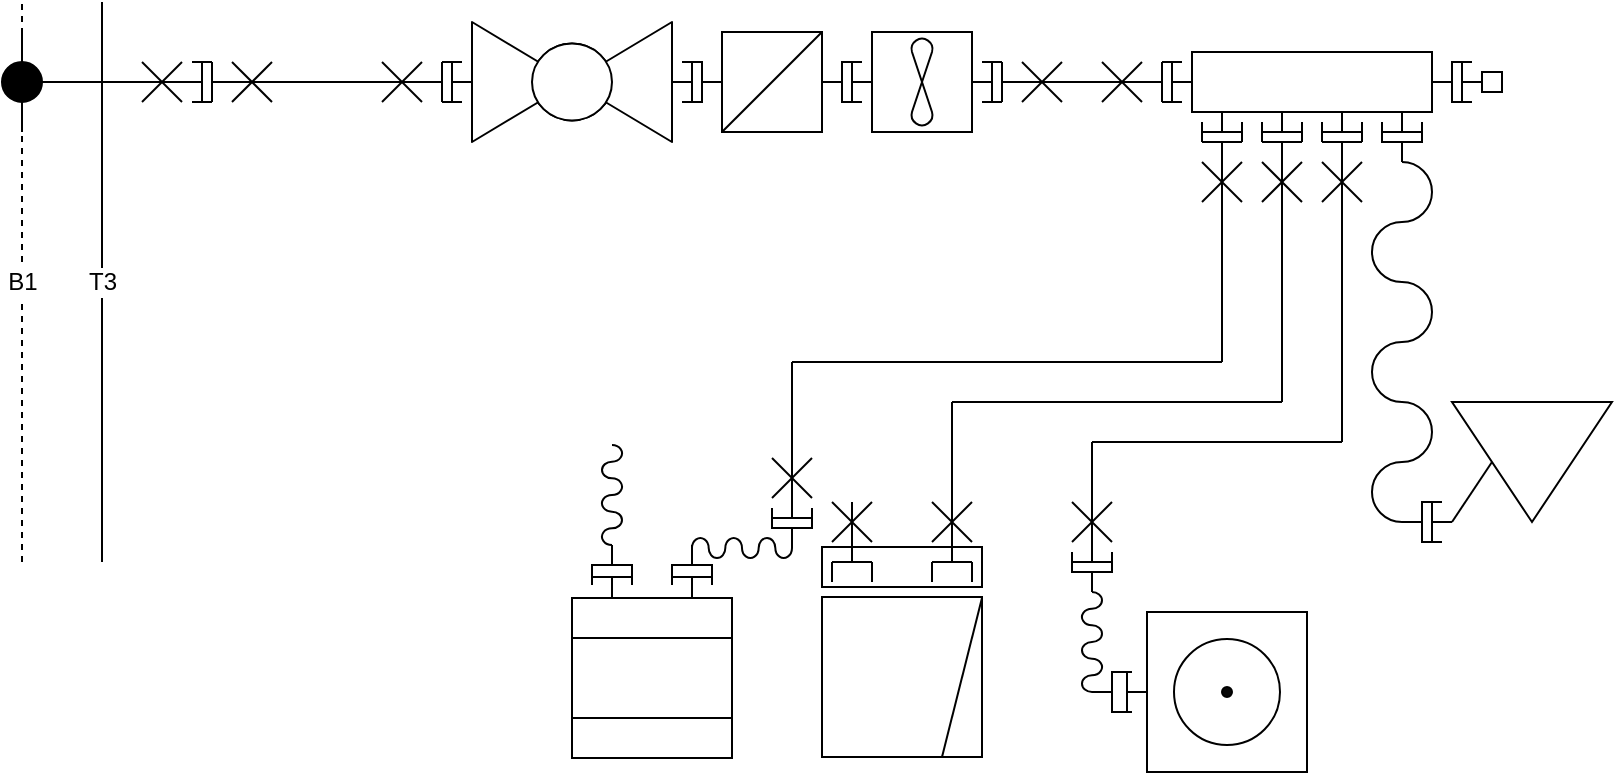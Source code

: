 <mxfile version="10.8.0" type="github"><diagram id="KlikvjiiUTKJqwpE6vTZ" name="Page-1"><mxGraphModel dx="1003" dy="611" grid="1" gridSize="5" guides="1" tooltips="1" connect="1" arrows="1" fold="1" page="1" pageScale="1" pageWidth="850" pageHeight="1100" math="0" shadow="0"><root><mxCell id="0"/><mxCell id="1" parent="0"/><mxCell id="VxqXGjJrr0sxEX1xJO__-27" value="" style="endArrow=none;dashed=1;html=1;" parent="1" edge="1"><mxGeometry width="50" height="50" relative="1" as="geometry"><mxPoint x="40" y="480" as="sourcePoint"/><mxPoint x="40" y="200" as="targetPoint"/></mxGeometry></mxCell><mxCell id="VxqXGjJrr0sxEX1xJO__-28" value="B1&lt;br&gt;" style="text;html=1;resizable=0;points=[];align=center;verticalAlign=middle;labelBackgroundColor=#ffffff;" parent="VxqXGjJrr0sxEX1xJO__-27" vertex="1" connectable="0"><mxGeometry x="-0.107" y="-3" relative="1" as="geometry"><mxPoint x="-3" y="-15" as="offset"/></mxGeometry></mxCell><mxCell id="VxqXGjJrr0sxEX1xJO__-29" value="" style="endArrow=none;html=1;" parent="1" edge="1"><mxGeometry width="50" height="50" relative="1" as="geometry"><mxPoint x="80" y="480" as="sourcePoint"/><mxPoint x="80" y="200" as="targetPoint"/></mxGeometry></mxCell><mxCell id="VxqXGjJrr0sxEX1xJO__-30" value="T3" style="text;html=1;resizable=0;points=[];align=center;verticalAlign=middle;labelBackgroundColor=#ffffff;" parent="VxqXGjJrr0sxEX1xJO__-29" vertex="1" connectable="0"><mxGeometry x="-0.086" relative="1" as="geometry"><mxPoint y="-12" as="offset"/></mxGeometry></mxCell><mxCell id="VxqXGjJrr0sxEX1xJO__-76" value="" style="group" parent="1" vertex="1" connectable="0"><mxGeometry x="30" y="500" width="40" height="20" as="geometry"/></mxCell><mxCell id="VxqXGjJrr0sxEX1xJO__-84" value="" style="endArrow=none;html=1;" parent="1" edge="1"><mxGeometry width="50" height="50" relative="1" as="geometry"><mxPoint x="100" y="240" as="sourcePoint"/><mxPoint x="40" y="240" as="targetPoint"/></mxGeometry></mxCell><mxCell id="VxqXGjJrr0sxEX1xJO__-171" value="" style="group" parent="1" vertex="1" connectable="0"><mxGeometry x="100" y="230.0" width="30" height="20" as="geometry"/></mxCell><mxCell id="VxqXGjJrr0sxEX1xJO__-172" value="" style="endArrow=none;html=1;" parent="VxqXGjJrr0sxEX1xJO__-171" edge="1"><mxGeometry width="50" height="50" relative="1" as="geometry"><mxPoint x="30" y="20" as="sourcePoint"/><mxPoint x="30" as="targetPoint"/></mxGeometry></mxCell><mxCell id="VxqXGjJrr0sxEX1xJO__-173" value="" style="endArrow=none;html=1;" parent="VxqXGjJrr0sxEX1xJO__-171" edge="1"><mxGeometry width="50" height="50" relative="1" as="geometry"><mxPoint y="10" as="sourcePoint"/><mxPoint x="30" y="10" as="targetPoint"/></mxGeometry></mxCell><mxCell id="VxqXGjJrr0sxEX1xJO__-174" value="" style="endArrow=none;html=1;" parent="VxqXGjJrr0sxEX1xJO__-171" edge="1"><mxGeometry width="50" height="50" relative="1" as="geometry"><mxPoint x="20" y="20" as="sourcePoint"/><mxPoint as="targetPoint"/></mxGeometry></mxCell><mxCell id="VxqXGjJrr0sxEX1xJO__-175" value="" style="endArrow=none;html=1;" parent="VxqXGjJrr0sxEX1xJO__-171" edge="1"><mxGeometry width="50" height="50" relative="1" as="geometry"><mxPoint y="20" as="sourcePoint"/><mxPoint x="20" as="targetPoint"/></mxGeometry></mxCell><mxCell id="VxqXGjJrr0sxEX1xJO__-183" value="" style="group;rotation=180;" parent="1" vertex="1" connectable="0"><mxGeometry x="125" y="230" width="40" height="20.0" as="geometry"/></mxCell><mxCell id="VxqXGjJrr0sxEX1xJO__-184" value="" style="endArrow=none;html=1;" parent="VxqXGjJrr0sxEX1xJO__-183" edge="1"><mxGeometry width="50" height="50" relative="1" as="geometry"><mxPoint x="10" as="sourcePoint"/><mxPoint x="10" y="20" as="targetPoint"/></mxGeometry></mxCell><mxCell id="VxqXGjJrr0sxEX1xJO__-185" value="" style="endArrow=none;html=1;" parent="VxqXGjJrr0sxEX1xJO__-183" edge="1"><mxGeometry width="50" height="50" relative="1" as="geometry"><mxPoint x="40" y="10" as="sourcePoint"/><mxPoint x="10" y="10" as="targetPoint"/></mxGeometry></mxCell><mxCell id="VxqXGjJrr0sxEX1xJO__-186" value="" style="endArrow=none;html=1;" parent="VxqXGjJrr0sxEX1xJO__-183" edge="1"><mxGeometry width="50" height="50" relative="1" as="geometry"><mxPoint x="20" as="sourcePoint"/><mxPoint x="40" y="20" as="targetPoint"/></mxGeometry></mxCell><mxCell id="VxqXGjJrr0sxEX1xJO__-187" value="" style="endArrow=none;html=1;" parent="VxqXGjJrr0sxEX1xJO__-183" edge="1"><mxGeometry width="50" height="50" relative="1" as="geometry"><mxPoint x="40" as="sourcePoint"/><mxPoint x="20" y="20" as="targetPoint"/></mxGeometry></mxCell><mxCell id="VxqXGjJrr0sxEX1xJO__-188" value="" style="endArrow=none;html=1;" parent="VxqXGjJrr0sxEX1xJO__-183" edge="1"><mxGeometry width="50" height="50" relative="1" as="geometry"><mxPoint y="20" as="sourcePoint"/><mxPoint x="10" y="20" as="targetPoint"/></mxGeometry></mxCell><mxCell id="VxqXGjJrr0sxEX1xJO__-189" value="" style="endArrow=none;html=1;" parent="VxqXGjJrr0sxEX1xJO__-183" edge="1"><mxGeometry width="50" height="50" relative="1" as="geometry"><mxPoint as="sourcePoint"/><mxPoint x="10" as="targetPoint"/></mxGeometry></mxCell><mxCell id="VxqXGjJrr0sxEX1xJO__-190" value="" style="group" parent="1" vertex="1" connectable="0"><mxGeometry x="220" y="230" width="45" height="20.0" as="geometry"/></mxCell><mxCell id="VxqXGjJrr0sxEX1xJO__-191" value="" style="endArrow=none;html=1;" parent="VxqXGjJrr0sxEX1xJO__-190" edge="1"><mxGeometry width="50" height="50" relative="1" as="geometry"><mxPoint x="30" y="20" as="sourcePoint"/><mxPoint x="30" as="targetPoint"/></mxGeometry></mxCell><mxCell id="VxqXGjJrr0sxEX1xJO__-192" value="" style="endArrow=none;html=1;" parent="VxqXGjJrr0sxEX1xJO__-190" edge="1"><mxGeometry width="50" height="50" relative="1" as="geometry"><mxPoint y="10" as="sourcePoint"/><mxPoint x="30" y="10" as="targetPoint"/></mxGeometry></mxCell><mxCell id="VxqXGjJrr0sxEX1xJO__-193" value="" style="endArrow=none;html=1;" parent="VxqXGjJrr0sxEX1xJO__-190" edge="1"><mxGeometry width="50" height="50" relative="1" as="geometry"><mxPoint x="20" y="20" as="sourcePoint"/><mxPoint as="targetPoint"/></mxGeometry></mxCell><mxCell id="VxqXGjJrr0sxEX1xJO__-194" value="" style="endArrow=none;html=1;" parent="VxqXGjJrr0sxEX1xJO__-190" edge="1"><mxGeometry width="50" height="50" relative="1" as="geometry"><mxPoint y="20" as="sourcePoint"/><mxPoint x="20" as="targetPoint"/></mxGeometry></mxCell><mxCell id="VxqXGjJrr0sxEX1xJO__-195" value="" style="endArrow=none;html=1;" parent="VxqXGjJrr0sxEX1xJO__-190" edge="1"><mxGeometry width="50" height="50" relative="1" as="geometry"><mxPoint x="40" y="1.137e-13" as="sourcePoint"/><mxPoint x="30" y="1.137e-13" as="targetPoint"/></mxGeometry></mxCell><mxCell id="VxqXGjJrr0sxEX1xJO__-196" value="" style="endArrow=none;html=1;" parent="VxqXGjJrr0sxEX1xJO__-190" edge="1"><mxGeometry width="50" height="50" relative="1" as="geometry"><mxPoint x="40" y="20.0" as="sourcePoint"/><mxPoint x="30" y="20.0" as="targetPoint"/></mxGeometry></mxCell><mxCell id="VxqXGjJrr0sxEX1xJO__-208" value="" style="endArrow=none;html=1;" parent="1" edge="1"><mxGeometry width="50" height="50" relative="1" as="geometry"><mxPoint x="165" y="240" as="sourcePoint"/><mxPoint x="220" y="240" as="targetPoint"/></mxGeometry></mxCell><mxCell id="VxqXGjJrr0sxEX1xJO__-216" value="" style="group" parent="1" vertex="1" connectable="0"><mxGeometry x="255" y="210" width="120" height="60" as="geometry"/></mxCell><mxCell id="VxqXGjJrr0sxEX1xJO__-86" value="" style="verticalLabelPosition=bottom;align=center;html=1;verticalAlign=top;pointerEvents=1;dashed=0;shape=mxgraph.pid2valves.valve;valveType=ball" parent="VxqXGjJrr0sxEX1xJO__-216" vertex="1"><mxGeometry x="10" width="100" height="60" as="geometry"/></mxCell><mxCell id="VxqXGjJrr0sxEX1xJO__-214" value="" style="verticalLabelPosition=bottom;align=center;dashed=0;html=1;verticalAlign=top;shape=mxgraph.pid.piping.flange_in;pointerEvents=1;" parent="VxqXGjJrr0sxEX1xJO__-216" vertex="1"><mxGeometry x="110" y="20.0" width="10" height="20" as="geometry"/></mxCell><mxCell id="VxqXGjJrr0sxEX1xJO__-213" value="" style="verticalLabelPosition=bottom;align=center;dashed=0;html=1;verticalAlign=top;shape=mxgraph.pid.piping.flange_in;pointerEvents=1;direction=west;" parent="VxqXGjJrr0sxEX1xJO__-216" vertex="1"><mxGeometry y="20.0" width="10" height="20" as="geometry"/></mxCell><mxCell id="VxqXGjJrr0sxEX1xJO__-220" value="" style="group" parent="1" vertex="1" connectable="0"><mxGeometry x="370" y="215" width="90" height="50" as="geometry"/></mxCell><mxCell id="VxqXGjJrr0sxEX1xJO__-215" value="" style="verticalLabelPosition=bottom;align=center;dashed=0;html=1;verticalAlign=top;shape=mxgraph.pid.piping.hose_connection;pointerEvents=1;direction=west;" parent="VxqXGjJrr0sxEX1xJO__-220" vertex="1"><mxGeometry y="15.0" width="20" height="20" as="geometry"/></mxCell><mxCell id="VxqXGjJrr0sxEX1xJO__-217" value="" style="verticalLabelPosition=bottom;align=center;dashed=0;html=1;verticalAlign=top;shape=mxgraph.pid.filters.filter;" parent="VxqXGjJrr0sxEX1xJO__-220" vertex="1"><mxGeometry x="20" width="50" height="50" as="geometry"/></mxCell><mxCell id="VxqXGjJrr0sxEX1xJO__-218" value="" style="verticalLabelPosition=bottom;align=center;dashed=0;html=1;verticalAlign=top;shape=mxgraph.pid.piping.hose_connection;pointerEvents=1;" parent="VxqXGjJrr0sxEX1xJO__-220" vertex="1"><mxGeometry x="70" y="15.0" width="20" height="20" as="geometry"/></mxCell><mxCell id="VxqXGjJrr0sxEX1xJO__-222" value="" style="verticalLabelPosition=bottom;align=center;dashed=0;html=1;verticalAlign=top;shape=mxgraph.pid.piping.welded_connection;direction=south;" parent="1" vertex="1"><mxGeometry x="30" y="215" width="20" height="50" as="geometry"/></mxCell><mxCell id="VxqXGjJrr0sxEX1xJO__-227" value="" style="group" parent="1" vertex="1" connectable="0"><mxGeometry x="455" y="215" width="70" height="50" as="geometry"/></mxCell><mxCell id="VxqXGjJrr0sxEX1xJO__-223" value="" style="verticalLabelPosition=bottom;align=center;outlineConnect=0;dashed=0;html=1;verticalAlign=top;shape=mxgraph.pid.flow_sensors.turbine;" parent="VxqXGjJrr0sxEX1xJO__-227" vertex="1"><mxGeometry x="10" width="50" height="50" as="geometry"/></mxCell><mxCell id="VxqXGjJrr0sxEX1xJO__-225" value="" style="verticalLabelPosition=bottom;align=center;dashed=0;html=1;verticalAlign=top;shape=mxgraph.pid.piping.flange_in;pointerEvents=1;" parent="VxqXGjJrr0sxEX1xJO__-227" vertex="1"><mxGeometry x="60" y="15.0" width="10" height="20" as="geometry"/></mxCell><mxCell id="VxqXGjJrr0sxEX1xJO__-226" value="" style="verticalLabelPosition=bottom;align=center;dashed=0;html=1;verticalAlign=top;shape=mxgraph.pid.piping.flange_in;pointerEvents=1;direction=west;" parent="VxqXGjJrr0sxEX1xJO__-227" vertex="1"><mxGeometry y="15.0" width="10" height="20" as="geometry"/></mxCell><mxCell id="VxqXGjJrr0sxEX1xJO__-228" value="" style="group;direction=west;rotation=180;" parent="1" vertex="1" connectable="0"><mxGeometry x="520" y="230" width="40" height="20.0" as="geometry"/></mxCell><mxCell id="VxqXGjJrr0sxEX1xJO__-229" value="" style="endArrow=none;html=1;" parent="VxqXGjJrr0sxEX1xJO__-228" edge="1"><mxGeometry width="50" height="50" relative="1" as="geometry"><mxPoint x="10" as="sourcePoint"/><mxPoint x="10" y="20" as="targetPoint"/></mxGeometry></mxCell><mxCell id="VxqXGjJrr0sxEX1xJO__-230" value="" style="endArrow=none;html=1;" parent="VxqXGjJrr0sxEX1xJO__-228" edge="1"><mxGeometry width="50" height="50" relative="1" as="geometry"><mxPoint x="40" y="10" as="sourcePoint"/><mxPoint x="10" y="10" as="targetPoint"/></mxGeometry></mxCell><mxCell id="VxqXGjJrr0sxEX1xJO__-231" value="" style="endArrow=none;html=1;" parent="VxqXGjJrr0sxEX1xJO__-228" edge="1"><mxGeometry width="50" height="50" relative="1" as="geometry"><mxPoint x="20" as="sourcePoint"/><mxPoint x="40" y="20" as="targetPoint"/></mxGeometry></mxCell><mxCell id="VxqXGjJrr0sxEX1xJO__-232" value="" style="endArrow=none;html=1;" parent="VxqXGjJrr0sxEX1xJO__-228" edge="1"><mxGeometry width="50" height="50" relative="1" as="geometry"><mxPoint x="40" as="sourcePoint"/><mxPoint x="20" y="20" as="targetPoint"/></mxGeometry></mxCell><mxCell id="VxqXGjJrr0sxEX1xJO__-233" value="" style="endArrow=none;html=1;" parent="VxqXGjJrr0sxEX1xJO__-228" edge="1"><mxGeometry width="50" height="50" relative="1" as="geometry"><mxPoint y="20" as="sourcePoint"/><mxPoint x="10" y="20" as="targetPoint"/></mxGeometry></mxCell><mxCell id="VxqXGjJrr0sxEX1xJO__-234" value="" style="endArrow=none;html=1;" parent="VxqXGjJrr0sxEX1xJO__-228" edge="1"><mxGeometry width="50" height="50" relative="1" as="geometry"><mxPoint as="sourcePoint"/><mxPoint x="10" as="targetPoint"/></mxGeometry></mxCell><mxCell id="VxqXGjJrr0sxEX1xJO__-235" value="" style="group" parent="1" vertex="1" connectable="0"><mxGeometry x="580" y="230" width="40" height="20.0" as="geometry"/></mxCell><mxCell id="VxqXGjJrr0sxEX1xJO__-236" value="" style="endArrow=none;html=1;" parent="VxqXGjJrr0sxEX1xJO__-235" edge="1"><mxGeometry width="50" height="50" relative="1" as="geometry"><mxPoint x="30" y="20" as="sourcePoint"/><mxPoint x="30" as="targetPoint"/></mxGeometry></mxCell><mxCell id="VxqXGjJrr0sxEX1xJO__-237" value="" style="endArrow=none;html=1;" parent="VxqXGjJrr0sxEX1xJO__-235" edge="1"><mxGeometry width="50" height="50" relative="1" as="geometry"><mxPoint y="10" as="sourcePoint"/><mxPoint x="30" y="10" as="targetPoint"/></mxGeometry></mxCell><mxCell id="VxqXGjJrr0sxEX1xJO__-238" value="" style="endArrow=none;html=1;" parent="VxqXGjJrr0sxEX1xJO__-235" edge="1"><mxGeometry width="50" height="50" relative="1" as="geometry"><mxPoint x="20" y="20" as="sourcePoint"/><mxPoint as="targetPoint"/></mxGeometry></mxCell><mxCell id="VxqXGjJrr0sxEX1xJO__-239" value="" style="endArrow=none;html=1;" parent="VxqXGjJrr0sxEX1xJO__-235" edge="1"><mxGeometry width="50" height="50" relative="1" as="geometry"><mxPoint y="20" as="sourcePoint"/><mxPoint x="20" as="targetPoint"/></mxGeometry></mxCell><mxCell id="VxqXGjJrr0sxEX1xJO__-240" value="" style="endArrow=none;html=1;" parent="VxqXGjJrr0sxEX1xJO__-235" edge="1"><mxGeometry width="50" height="50" relative="1" as="geometry"><mxPoint x="40" y="1.137e-13" as="sourcePoint"/><mxPoint x="30" y="1.137e-13" as="targetPoint"/></mxGeometry></mxCell><mxCell id="VxqXGjJrr0sxEX1xJO__-241" value="" style="endArrow=none;html=1;" parent="VxqXGjJrr0sxEX1xJO__-235" edge="1"><mxGeometry width="50" height="50" relative="1" as="geometry"><mxPoint x="40" y="20.0" as="sourcePoint"/><mxPoint x="30" y="20.0" as="targetPoint"/></mxGeometry></mxCell><mxCell id="VxqXGjJrr0sxEX1xJO__-243" value="" style="verticalLabelPosition=bottom;align=center;dashed=0;html=1;verticalAlign=top;shape=mxgraph.pid.piping.plug;" parent="1" vertex="1"><mxGeometry x="770" y="235" width="10" height="10" as="geometry"/></mxCell><mxCell id="VxqXGjJrr0sxEX1xJO__-249" value="" style="verticalLabelPosition=bottom;align=center;dashed=0;html=1;verticalAlign=top;shape=mxgraph.pid.piping.flange_in;pointerEvents=1;direction=west;" parent="1" vertex="1"><mxGeometry x="760" y="230.0" width="10" height="20" as="geometry"/></mxCell><mxCell id="VxqXGjJrr0sxEX1xJO__-255" value="" style="group" parent="1" vertex="1" connectable="0"><mxGeometry x="615" y="225" width="150" height="65.0" as="geometry"/></mxCell><mxCell id="VxqXGjJrr0sxEX1xJO__-247" value="" style="group" parent="VxqXGjJrr0sxEX1xJO__-255" vertex="1" connectable="0"><mxGeometry width="150" height="30" as="geometry"/></mxCell><mxCell id="VxqXGjJrr0sxEX1xJO__-244" value="" style="rounded=0;whiteSpace=wrap;html=1;" parent="VxqXGjJrr0sxEX1xJO__-247" vertex="1"><mxGeometry x="10" width="120" height="30" as="geometry"/></mxCell><mxCell id="VxqXGjJrr0sxEX1xJO__-245" value="" style="verticalLabelPosition=bottom;align=center;dashed=0;html=1;verticalAlign=top;shape=mxgraph.pid.piping.flange_in;pointerEvents=1;direction=west;" parent="VxqXGjJrr0sxEX1xJO__-247" vertex="1"><mxGeometry y="5.0" width="10" height="20" as="geometry"/></mxCell><mxCell id="VxqXGjJrr0sxEX1xJO__-246" value="" style="verticalLabelPosition=bottom;align=center;dashed=0;html=1;verticalAlign=top;shape=mxgraph.pid.piping.hose_connection;pointerEvents=1;" parent="VxqXGjJrr0sxEX1xJO__-247" vertex="1"><mxGeometry x="130" y="5.0" width="20" height="20" as="geometry"/></mxCell><mxCell id="VxqXGjJrr0sxEX1xJO__-251" value="" style="verticalLabelPosition=bottom;align=center;dashed=0;html=1;verticalAlign=top;shape=mxgraph.pid.piping.flange_in;pointerEvents=1;direction=south;" parent="VxqXGjJrr0sxEX1xJO__-255" vertex="1"><mxGeometry x="15" y="30.0" width="20" height="10" as="geometry"/></mxCell><mxCell id="VxqXGjJrr0sxEX1xJO__-252" value="" style="verticalLabelPosition=bottom;align=center;dashed=0;html=1;verticalAlign=top;shape=mxgraph.pid.piping.flange_in;pointerEvents=1;direction=south;" parent="VxqXGjJrr0sxEX1xJO__-255" vertex="1"><mxGeometry x="45" y="30.0" width="20" height="10" as="geometry"/></mxCell><mxCell id="VxqXGjJrr0sxEX1xJO__-253" value="" style="verticalLabelPosition=bottom;align=center;dashed=0;html=1;verticalAlign=top;shape=mxgraph.pid.piping.flange_in;pointerEvents=1;direction=south;" parent="VxqXGjJrr0sxEX1xJO__-255" vertex="1"><mxGeometry x="75" y="30.0" width="20" height="10" as="geometry"/></mxCell><mxCell id="VxqXGjJrr0sxEX1xJO__-254" value="" style="verticalLabelPosition=bottom;align=center;dashed=0;html=1;verticalAlign=top;shape=mxgraph.pid.piping.flange_in;pointerEvents=1;direction=south;" parent="VxqXGjJrr0sxEX1xJO__-255" vertex="1"><mxGeometry x="105" y="30.0" width="20" height="10" as="geometry"/></mxCell><mxCell id="VxqXGjJrr0sxEX1xJO__-270" value="" style="group;direction=west;rotation=-89;" parent="VxqXGjJrr0sxEX1xJO__-255" vertex="1" connectable="0"><mxGeometry x="65" y="45" width="40" height="20.0" as="geometry"/></mxCell><mxCell id="VxqXGjJrr0sxEX1xJO__-271" value="" style="endArrow=none;html=1;" parent="VxqXGjJrr0sxEX1xJO__-270" edge="1"><mxGeometry width="50" height="50" relative="1" as="geometry"><mxPoint x="30" as="sourcePoint"/><mxPoint x="10" as="targetPoint"/></mxGeometry></mxCell><mxCell id="VxqXGjJrr0sxEX1xJO__-272" value="" style="endArrow=none;html=1;" parent="VxqXGjJrr0sxEX1xJO__-270" edge="1"><mxGeometry width="50" height="50" relative="1" as="geometry"><mxPoint x="20" y="30" as="sourcePoint"/><mxPoint x="20" as="targetPoint"/></mxGeometry></mxCell><mxCell id="VxqXGjJrr0sxEX1xJO__-273" value="" style="endArrow=none;html=1;" parent="VxqXGjJrr0sxEX1xJO__-270" edge="1"><mxGeometry width="50" height="50" relative="1" as="geometry"><mxPoint x="30" y="10" as="sourcePoint"/><mxPoint x="10" y="30" as="targetPoint"/></mxGeometry></mxCell><mxCell id="VxqXGjJrr0sxEX1xJO__-274" value="" style="endArrow=none;html=1;" parent="VxqXGjJrr0sxEX1xJO__-270" edge="1"><mxGeometry width="50" height="50" relative="1" as="geometry"><mxPoint x="30" y="30" as="sourcePoint"/><mxPoint x="10" y="10" as="targetPoint"/></mxGeometry></mxCell><mxCell id="VxqXGjJrr0sxEX1xJO__-275" value="" style="endArrow=none;html=1;" parent="VxqXGjJrr0sxEX1xJO__-270" edge="1"><mxGeometry width="50" height="50" relative="1" as="geometry"><mxPoint x="10" y="-10" as="sourcePoint"/><mxPoint x="10" as="targetPoint"/></mxGeometry></mxCell><mxCell id="VxqXGjJrr0sxEX1xJO__-276" value="" style="endArrow=none;html=1;" parent="VxqXGjJrr0sxEX1xJO__-270" edge="1"><mxGeometry width="50" height="50" relative="1" as="geometry"><mxPoint x="30" y="-10" as="sourcePoint"/><mxPoint x="30" as="targetPoint"/></mxGeometry></mxCell><mxCell id="VxqXGjJrr0sxEX1xJO__-256" value="" style="group;direction=west;rotation=-89;" parent="1" vertex="1" connectable="0"><mxGeometry x="620" y="270" width="40" height="20.0" as="geometry"/></mxCell><mxCell id="VxqXGjJrr0sxEX1xJO__-257" value="" style="endArrow=none;html=1;" parent="VxqXGjJrr0sxEX1xJO__-256" edge="1"><mxGeometry width="50" height="50" relative="1" as="geometry"><mxPoint x="30" as="sourcePoint"/><mxPoint x="10" as="targetPoint"/></mxGeometry></mxCell><mxCell id="VxqXGjJrr0sxEX1xJO__-258" value="" style="endArrow=none;html=1;" parent="VxqXGjJrr0sxEX1xJO__-256" edge="1"><mxGeometry width="50" height="50" relative="1" as="geometry"><mxPoint x="20" y="30" as="sourcePoint"/><mxPoint x="20" as="targetPoint"/></mxGeometry></mxCell><mxCell id="VxqXGjJrr0sxEX1xJO__-259" value="" style="endArrow=none;html=1;" parent="VxqXGjJrr0sxEX1xJO__-256" edge="1"><mxGeometry width="50" height="50" relative="1" as="geometry"><mxPoint x="30" y="10" as="sourcePoint"/><mxPoint x="10" y="30" as="targetPoint"/></mxGeometry></mxCell><mxCell id="VxqXGjJrr0sxEX1xJO__-260" value="" style="endArrow=none;html=1;" parent="VxqXGjJrr0sxEX1xJO__-256" edge="1"><mxGeometry width="50" height="50" relative="1" as="geometry"><mxPoint x="30" y="30" as="sourcePoint"/><mxPoint x="10" y="10" as="targetPoint"/></mxGeometry></mxCell><mxCell id="VxqXGjJrr0sxEX1xJO__-261" value="" style="endArrow=none;html=1;" parent="VxqXGjJrr0sxEX1xJO__-256" edge="1"><mxGeometry width="50" height="50" relative="1" as="geometry"><mxPoint x="10" y="-10" as="sourcePoint"/><mxPoint x="10" as="targetPoint"/></mxGeometry></mxCell><mxCell id="VxqXGjJrr0sxEX1xJO__-262" value="" style="endArrow=none;html=1;" parent="VxqXGjJrr0sxEX1xJO__-256" edge="1"><mxGeometry width="50" height="50" relative="1" as="geometry"><mxPoint x="30" y="-10" as="sourcePoint"/><mxPoint x="30" as="targetPoint"/></mxGeometry></mxCell><mxCell id="VxqXGjJrr0sxEX1xJO__-263" value="" style="group;direction=west;rotation=-89;" parent="1" vertex="1" connectable="0"><mxGeometry x="650" y="270" width="40" height="20.0" as="geometry"/></mxCell><mxCell id="VxqXGjJrr0sxEX1xJO__-264" value="" style="endArrow=none;html=1;" parent="VxqXGjJrr0sxEX1xJO__-263" edge="1"><mxGeometry width="50" height="50" relative="1" as="geometry"><mxPoint x="30" as="sourcePoint"/><mxPoint x="10" as="targetPoint"/></mxGeometry></mxCell><mxCell id="VxqXGjJrr0sxEX1xJO__-265" value="" style="endArrow=none;html=1;" parent="VxqXGjJrr0sxEX1xJO__-263" edge="1"><mxGeometry width="50" height="50" relative="1" as="geometry"><mxPoint x="20" y="30" as="sourcePoint"/><mxPoint x="20" as="targetPoint"/></mxGeometry></mxCell><mxCell id="VxqXGjJrr0sxEX1xJO__-266" value="" style="endArrow=none;html=1;" parent="VxqXGjJrr0sxEX1xJO__-263" edge="1"><mxGeometry width="50" height="50" relative="1" as="geometry"><mxPoint x="30" y="10" as="sourcePoint"/><mxPoint x="10" y="30" as="targetPoint"/></mxGeometry></mxCell><mxCell id="VxqXGjJrr0sxEX1xJO__-267" value="" style="endArrow=none;html=1;" parent="VxqXGjJrr0sxEX1xJO__-263" edge="1"><mxGeometry width="50" height="50" relative="1" as="geometry"><mxPoint x="30" y="30" as="sourcePoint"/><mxPoint x="10" y="10" as="targetPoint"/></mxGeometry></mxCell><mxCell id="VxqXGjJrr0sxEX1xJO__-268" value="" style="endArrow=none;html=1;" parent="VxqXGjJrr0sxEX1xJO__-263" edge="1"><mxGeometry width="50" height="50" relative="1" as="geometry"><mxPoint x="10" y="-10" as="sourcePoint"/><mxPoint x="10" as="targetPoint"/></mxGeometry></mxCell><mxCell id="VxqXGjJrr0sxEX1xJO__-269" value="" style="endArrow=none;html=1;" parent="VxqXGjJrr0sxEX1xJO__-263" edge="1"><mxGeometry width="50" height="50" relative="1" as="geometry"><mxPoint x="30" y="-10" as="sourcePoint"/><mxPoint x="30" as="targetPoint"/></mxGeometry></mxCell><mxCell id="VxqXGjJrr0sxEX1xJO__-281" value="" style="group" parent="1" vertex="1" connectable="0"><mxGeometry x="715" y="260.0" width="30" height="220" as="geometry"/></mxCell><mxCell id="VxqXGjJrr0sxEX1xJO__-277" value="" style="shape=mxgraph.pid.fittings.hose;html=1;pointerEvents=1;align=center;verticalLabelPosition=bottom;verticalAlign=top;dashed=0;direction=south;" parent="VxqXGjJrr0sxEX1xJO__-281" vertex="1"><mxGeometry y="20.0" width="30" height="180" as="geometry"/></mxCell><mxCell id="VxqXGjJrr0sxEX1xJO__-278" value="" style="verticalLabelPosition=bottom;align=center;dashed=0;html=1;verticalAlign=top;shape=mxgraph.pid.piping.hose_connection;pointerEvents=1;direction=north;" parent="VxqXGjJrr0sxEX1xJO__-281" vertex="1"><mxGeometry x="5" width="20" height="20" as="geometry"/></mxCell><mxCell id="VxqXGjJrr0sxEX1xJO__-280" value="" style="verticalLabelPosition=bottom;align=center;dashed=0;html=1;verticalAlign=top;shape=mxgraph.pid.piping.hose_connection;pointerEvents=1;direction=east;" parent="VxqXGjJrr0sxEX1xJO__-281" vertex="1"><mxGeometry x="15" y="190" width="20" height="20" as="geometry"/></mxCell><mxCell id="VxqXGjJrr0sxEX1xJO__-284" value="" style="group" parent="1" vertex="1" connectable="0"><mxGeometry x="765" y="390" width="70" height="80" as="geometry"/></mxCell><mxCell id="VxqXGjJrr0sxEX1xJO__-282" value="" style="triangle;whiteSpace=wrap;html=1;rotation=90;" parent="VxqXGjJrr0sxEX1xJO__-284" vertex="1"><mxGeometry width="60" height="80" as="geometry"/></mxCell><mxCell id="VxqXGjJrr0sxEX1xJO__-283" value="" style="endArrow=none;html=1;exitX=0.5;exitY=1;exitDx=0;exitDy=0;" parent="VxqXGjJrr0sxEX1xJO__-284" source="VxqXGjJrr0sxEX1xJO__-282" edge="1"><mxGeometry width="50" height="50" relative="1" as="geometry"><mxPoint x="50" y="40" as="sourcePoint"/><mxPoint x="-10" y="70" as="targetPoint"/></mxGeometry></mxCell><mxCell id="VxqXGjJrr0sxEX1xJO__-285" value="" style="verticalLabelPosition=bottom;align=center;dashed=0;html=1;verticalAlign=top;shape=mxgraph.pid.piping.flange_in;pointerEvents=1;direction=west;" parent="1" vertex="1"><mxGeometry x="745" y="450.0" width="10" height="20" as="geometry"/></mxCell><mxCell id="VxqXGjJrr0sxEX1xJO__-286" value="" style="endArrow=none;html=1;" parent="1" edge="1"><mxGeometry width="50" height="50" relative="1" as="geometry"><mxPoint x="560" y="240" as="sourcePoint"/><mxPoint x="580" y="240" as="targetPoint"/></mxGeometry></mxCell><mxCell id="VxqXGjJrr0sxEX1xJO__-300" value="" style="group" parent="1" vertex="1" connectable="0"><mxGeometry x="565" y="475.0" width="30" height="80" as="geometry"/></mxCell><mxCell id="VxqXGjJrr0sxEX1xJO__-296" value="" style="shape=mxgraph.pid.fittings.hose;html=1;pointerEvents=1;align=center;verticalLabelPosition=bottom;verticalAlign=top;dashed=0;direction=south;" parent="VxqXGjJrr0sxEX1xJO__-300" vertex="1"><mxGeometry x="5" y="20.0" width="10" height="50" as="geometry"/></mxCell><mxCell id="VxqXGjJrr0sxEX1xJO__-297" value="" style="verticalLabelPosition=bottom;align=center;dashed=0;html=1;verticalAlign=top;shape=mxgraph.pid.piping.hose_connection;pointerEvents=1;fillColor=#080808;" parent="VxqXGjJrr0sxEX1xJO__-300" vertex="1"><mxGeometry x="10" y="60" width="20" height="20" as="geometry"/></mxCell><mxCell id="VxqXGjJrr0sxEX1xJO__-298" value="" style="verticalLabelPosition=bottom;align=center;dashed=0;html=1;verticalAlign=top;shape=mxgraph.pid.piping.hose_connection;pointerEvents=1;fillColor=#080808;direction=north;" parent="VxqXGjJrr0sxEX1xJO__-300" vertex="1"><mxGeometry width="20" height="20" as="geometry"/></mxCell><mxCell id="VxqXGjJrr0sxEX1xJO__-301" value="" style="group" parent="1" vertex="1" connectable="0"><mxGeometry x="592.5" y="505" width="90" height="80" as="geometry"/></mxCell><mxCell id="VxqXGjJrr0sxEX1xJO__-291" value="" style="group" parent="VxqXGjJrr0sxEX1xJO__-301" vertex="1" connectable="0"><mxGeometry x="10" width="80" height="80" as="geometry"/></mxCell><mxCell id="VxqXGjJrr0sxEX1xJO__-288" value="" style="whiteSpace=wrap;html=1;aspect=fixed;" parent="VxqXGjJrr0sxEX1xJO__-291" vertex="1"><mxGeometry width="80" height="80" as="geometry"/></mxCell><mxCell id="VxqXGjJrr0sxEX1xJO__-289" value="" style="ellipse;whiteSpace=wrap;html=1;aspect=fixed;" parent="VxqXGjJrr0sxEX1xJO__-291" vertex="1"><mxGeometry x="13.5" y="13.5" width="53" height="53" as="geometry"/></mxCell><mxCell id="VxqXGjJrr0sxEX1xJO__-290" value="" style="ellipse;whiteSpace=wrap;html=1;aspect=fixed;fillColor=#080808;" parent="VxqXGjJrr0sxEX1xJO__-291" vertex="1"><mxGeometry x="37.5" y="37.5" width="5" height="5" as="geometry"/></mxCell><mxCell id="VxqXGjJrr0sxEX1xJO__-299" value="" style="verticalLabelPosition=bottom;align=center;dashed=0;html=1;verticalAlign=top;shape=mxgraph.pid.piping.flange_in;pointerEvents=1;fillColor=#080808;direction=west;" parent="VxqXGjJrr0sxEX1xJO__-301" vertex="1"><mxGeometry y="30.0" width="10" height="20" as="geometry"/></mxCell><mxCell id="VxqXGjJrr0sxEX1xJO__-302" value="" style="group;fillColor=none;rotation=90;" parent="1" vertex="1" connectable="0"><mxGeometry x="560" y="455.0" width="30" height="20" as="geometry"/></mxCell><mxCell id="VxqXGjJrr0sxEX1xJO__-303" value="" style="endArrow=none;html=1;" parent="VxqXGjJrr0sxEX1xJO__-302" edge="1"><mxGeometry width="50" height="50" relative="1" as="geometry"><mxPoint x="5" y="25" as="sourcePoint"/><mxPoint x="25" y="25" as="targetPoint"/></mxGeometry></mxCell><mxCell id="VxqXGjJrr0sxEX1xJO__-304" value="" style="endArrow=none;html=1;" parent="VxqXGjJrr0sxEX1xJO__-302" edge="1"><mxGeometry width="50" height="50" relative="1" as="geometry"><mxPoint x="15" y="-5" as="sourcePoint"/><mxPoint x="15" y="25" as="targetPoint"/></mxGeometry></mxCell><mxCell id="VxqXGjJrr0sxEX1xJO__-305" value="" style="endArrow=none;html=1;" parent="VxqXGjJrr0sxEX1xJO__-302" edge="1"><mxGeometry width="50" height="50" relative="1" as="geometry"><mxPoint x="5" y="15" as="sourcePoint"/><mxPoint x="25" y="-5" as="targetPoint"/></mxGeometry></mxCell><mxCell id="VxqXGjJrr0sxEX1xJO__-306" value="" style="endArrow=none;html=1;" parent="VxqXGjJrr0sxEX1xJO__-302" edge="1"><mxGeometry width="50" height="50" relative="1" as="geometry"><mxPoint x="5" y="-5" as="sourcePoint"/><mxPoint x="25" y="15" as="targetPoint"/></mxGeometry></mxCell><mxCell id="VxqXGjJrr0sxEX1xJO__-308" value="" style="endArrow=none;html=1;" parent="1" edge="1"><mxGeometry width="50" height="50" relative="1" as="geometry"><mxPoint x="575" y="420" as="sourcePoint"/><mxPoint x="700" y="420" as="targetPoint"/></mxGeometry></mxCell><mxCell id="VxqXGjJrr0sxEX1xJO__-309" value="" style="endArrow=none;html=1;" parent="1" edge="1"><mxGeometry width="50" height="50" relative="1" as="geometry"><mxPoint x="575" y="450" as="sourcePoint"/><mxPoint x="575" y="420" as="targetPoint"/></mxGeometry></mxCell><mxCell id="VxqXGjJrr0sxEX1xJO__-310" value="" style="endArrow=none;html=1;" parent="1" edge="1"><mxGeometry width="50" height="50" relative="1" as="geometry"><mxPoint x="700" y="420" as="sourcePoint"/><mxPoint x="700" y="300" as="targetPoint"/></mxGeometry></mxCell><mxCell id="VxqXGjJrr0sxEX1xJO__-332" value="" style="group" parent="1" vertex="1" connectable="0"><mxGeometry x="435" y="460" width="90" height="117.5" as="geometry"/></mxCell><mxCell id="VxqXGjJrr0sxEX1xJO__-311" value="" style="whiteSpace=wrap;html=1;aspect=fixed;fillColor=none;" parent="VxqXGjJrr0sxEX1xJO__-332" vertex="1"><mxGeometry x="5" y="37.5" width="80" height="80" as="geometry"/></mxCell><mxCell id="VxqXGjJrr0sxEX1xJO__-312" value="" style="endArrow=none;html=1;exitX=0.75;exitY=1;exitDx=0;exitDy=0;entryX=1;entryY=0.006;entryDx=0;entryDy=0;entryPerimeter=0;" parent="VxqXGjJrr0sxEX1xJO__-332" source="VxqXGjJrr0sxEX1xJO__-311" target="VxqXGjJrr0sxEX1xJO__-311" edge="1"><mxGeometry width="50" height="50" relative="1" as="geometry"><mxPoint x="75" y="37.5" as="sourcePoint"/><mxPoint x="90" y="-32.5" as="targetPoint"/></mxGeometry></mxCell><mxCell id="VxqXGjJrr0sxEX1xJO__-331" value="" style="group" parent="VxqXGjJrr0sxEX1xJO__-332" vertex="1" connectable="0"><mxGeometry width="90" height="32.5" as="geometry"/></mxCell><mxCell id="VxqXGjJrr0sxEX1xJO__-313" value="" style="rounded=0;whiteSpace=wrap;html=1;fillColor=none;" parent="VxqXGjJrr0sxEX1xJO__-331" vertex="1"><mxGeometry x="5" y="12.5" width="80" height="20" as="geometry"/></mxCell><mxCell id="VxqXGjJrr0sxEX1xJO__-314" value="" style="group;fillColor=none;direction=west;rotation=90;" parent="VxqXGjJrr0sxEX1xJO__-331" vertex="1" connectable="0"><mxGeometry width="40" height="20.0" as="geometry"/></mxCell><mxCell id="VxqXGjJrr0sxEX1xJO__-315" value="" style="endArrow=none;html=1;" parent="VxqXGjJrr0sxEX1xJO__-314" edge="1"><mxGeometry width="50" height="50" relative="1" as="geometry"><mxPoint x="10" y="20" as="sourcePoint"/><mxPoint x="30" y="20" as="targetPoint"/></mxGeometry></mxCell><mxCell id="VxqXGjJrr0sxEX1xJO__-316" value="" style="endArrow=none;html=1;" parent="VxqXGjJrr0sxEX1xJO__-314" edge="1"><mxGeometry width="50" height="50" relative="1" as="geometry"><mxPoint x="20" y="-10" as="sourcePoint"/><mxPoint x="20" y="20" as="targetPoint"/></mxGeometry></mxCell><mxCell id="VxqXGjJrr0sxEX1xJO__-317" value="" style="endArrow=none;html=1;" parent="VxqXGjJrr0sxEX1xJO__-314" edge="1"><mxGeometry width="50" height="50" relative="1" as="geometry"><mxPoint x="10" y="10" as="sourcePoint"/><mxPoint x="30" y="-10" as="targetPoint"/></mxGeometry></mxCell><mxCell id="VxqXGjJrr0sxEX1xJO__-318" value="" style="endArrow=none;html=1;" parent="VxqXGjJrr0sxEX1xJO__-314" edge="1"><mxGeometry width="50" height="50" relative="1" as="geometry"><mxPoint x="10" y="-10" as="sourcePoint"/><mxPoint x="30" y="10" as="targetPoint"/></mxGeometry></mxCell><mxCell id="VxqXGjJrr0sxEX1xJO__-319" value="" style="endArrow=none;html=1;" parent="VxqXGjJrr0sxEX1xJO__-314" edge="1"><mxGeometry width="50" height="50" relative="1" as="geometry"><mxPoint x="30" y="30" as="sourcePoint"/><mxPoint x="30" y="20" as="targetPoint"/></mxGeometry></mxCell><mxCell id="VxqXGjJrr0sxEX1xJO__-320" value="" style="endArrow=none;html=1;" parent="VxqXGjJrr0sxEX1xJO__-314" edge="1"><mxGeometry width="50" height="50" relative="1" as="geometry"><mxPoint x="10" y="30" as="sourcePoint"/><mxPoint x="10" y="20" as="targetPoint"/></mxGeometry></mxCell><mxCell id="VxqXGjJrr0sxEX1xJO__-321" value="" style="group;fillColor=none;direction=west;rotation=90;" parent="VxqXGjJrr0sxEX1xJO__-331" vertex="1" connectable="0"><mxGeometry x="50" width="40" height="20.0" as="geometry"/></mxCell><mxCell id="VxqXGjJrr0sxEX1xJO__-322" value="" style="endArrow=none;html=1;" parent="VxqXGjJrr0sxEX1xJO__-321" edge="1"><mxGeometry width="50" height="50" relative="1" as="geometry"><mxPoint x="10" y="20" as="sourcePoint"/><mxPoint x="30" y="20" as="targetPoint"/></mxGeometry></mxCell><mxCell id="VxqXGjJrr0sxEX1xJO__-323" value="" style="endArrow=none;html=1;" parent="VxqXGjJrr0sxEX1xJO__-321" edge="1"><mxGeometry width="50" height="50" relative="1" as="geometry"><mxPoint x="20" y="-10" as="sourcePoint"/><mxPoint x="20" y="20" as="targetPoint"/></mxGeometry></mxCell><mxCell id="VxqXGjJrr0sxEX1xJO__-324" value="" style="endArrow=none;html=1;" parent="VxqXGjJrr0sxEX1xJO__-321" edge="1"><mxGeometry width="50" height="50" relative="1" as="geometry"><mxPoint x="10" y="10" as="sourcePoint"/><mxPoint x="30" y="-10" as="targetPoint"/></mxGeometry></mxCell><mxCell id="VxqXGjJrr0sxEX1xJO__-325" value="" style="endArrow=none;html=1;" parent="VxqXGjJrr0sxEX1xJO__-321" edge="1"><mxGeometry width="50" height="50" relative="1" as="geometry"><mxPoint x="10" y="-10" as="sourcePoint"/><mxPoint x="30" y="10" as="targetPoint"/></mxGeometry></mxCell><mxCell id="VxqXGjJrr0sxEX1xJO__-326" value="" style="endArrow=none;html=1;" parent="VxqXGjJrr0sxEX1xJO__-321" edge="1"><mxGeometry width="50" height="50" relative="1" as="geometry"><mxPoint x="30" y="30" as="sourcePoint"/><mxPoint x="30" y="20" as="targetPoint"/></mxGeometry></mxCell><mxCell id="VxqXGjJrr0sxEX1xJO__-327" value="" style="endArrow=none;html=1;" parent="VxqXGjJrr0sxEX1xJO__-321" edge="1"><mxGeometry width="50" height="50" relative="1" as="geometry"><mxPoint x="10" y="30" as="sourcePoint"/><mxPoint x="10" y="20" as="targetPoint"/></mxGeometry></mxCell><mxCell id="VxqXGjJrr0sxEX1xJO__-333" value="" style="endArrow=none;html=1;" parent="1" edge="1"><mxGeometry width="50" height="50" relative="1" as="geometry"><mxPoint x="505" y="400" as="sourcePoint"/><mxPoint x="670" y="400" as="targetPoint"/></mxGeometry></mxCell><mxCell id="VxqXGjJrr0sxEX1xJO__-334" value="" style="endArrow=none;html=1;" parent="1" edge="1"><mxGeometry width="50" height="50" relative="1" as="geometry"><mxPoint x="505" y="450" as="sourcePoint"/><mxPoint x="505" y="400" as="targetPoint"/></mxGeometry></mxCell><mxCell id="VxqXGjJrr0sxEX1xJO__-335" value="" style="endArrow=none;html=1;" parent="1" edge="1"><mxGeometry width="50" height="50" relative="1" as="geometry"><mxPoint x="670" y="400" as="sourcePoint"/><mxPoint x="670" y="300" as="targetPoint"/></mxGeometry></mxCell><mxCell id="RMMYetKMO83fnv9GqVgS-13" value="" style="group" vertex="1" connectable="0" parent="1"><mxGeometry x="315" y="487.5" width="80" height="90.5" as="geometry"/></mxCell><mxCell id="RMMYetKMO83fnv9GqVgS-1" value="" style="whiteSpace=wrap;html=1;aspect=fixed;" vertex="1" parent="RMMYetKMO83fnv9GqVgS-13"><mxGeometry y="10.5" width="80" height="80" as="geometry"/></mxCell><mxCell id="RMMYetKMO83fnv9GqVgS-3" value="" style="endArrow=none;html=1;entryX=1;entryY=0.25;entryDx=0;entryDy=0;exitX=0;exitY=0.25;exitDx=0;exitDy=0;" edge="1" parent="RMMYetKMO83fnv9GqVgS-13" source="RMMYetKMO83fnv9GqVgS-1" target="RMMYetKMO83fnv9GqVgS-1"><mxGeometry width="50" height="50" relative="1" as="geometry"><mxPoint y="42.5" as="sourcePoint"/><mxPoint x="20" y="42.5" as="targetPoint"/></mxGeometry></mxCell><mxCell id="RMMYetKMO83fnv9GqVgS-4" value="" style="endArrow=none;html=1;entryX=1;entryY=0.75;entryDx=0;entryDy=0;exitX=0;exitY=0.75;exitDx=0;exitDy=0;" edge="1" parent="RMMYetKMO83fnv9GqVgS-13" source="RMMYetKMO83fnv9GqVgS-1" target="RMMYetKMO83fnv9GqVgS-1"><mxGeometry width="50" height="50" relative="1" as="geometry"><mxPoint x="45" y="62.5" as="sourcePoint"/><mxPoint x="65" y="62.5" as="targetPoint"/></mxGeometry></mxCell><mxCell id="RMMYetKMO83fnv9GqVgS-5" value="" style="verticalLabelPosition=bottom;align=center;dashed=0;html=1;verticalAlign=top;shape=mxgraph.pid.piping.flange_in;pointerEvents=1;direction=north;" vertex="1" parent="RMMYetKMO83fnv9GqVgS-13"><mxGeometry x="10" width="20" height="10" as="geometry"/></mxCell><mxCell id="RMMYetKMO83fnv9GqVgS-6" value="" style="verticalLabelPosition=bottom;align=center;dashed=0;html=1;verticalAlign=top;shape=mxgraph.pid.piping.flange_in;pointerEvents=1;direction=north;" vertex="1" parent="RMMYetKMO83fnv9GqVgS-13"><mxGeometry x="50" width="20" height="10" as="geometry"/></mxCell><mxCell id="RMMYetKMO83fnv9GqVgS-24" value="" style="group" vertex="1" connectable="0" parent="RMMYetKMO83fnv9GqVgS-13"><mxGeometry x="-5" y="-46.0" width="50" height="50.0" as="geometry"/></mxCell><mxCell id="RMMYetKMO83fnv9GqVgS-19" value="" style="shape=mxgraph.pid.fittings.hose;html=1;pointerEvents=1;align=center;verticalLabelPosition=bottom;verticalAlign=top;dashed=0;rotation=-90;" vertex="1" parent="RMMYetKMO83fnv9GqVgS-24"><mxGeometry width="50" height="10" as="geometry"/></mxCell><mxCell id="RMMYetKMO83fnv9GqVgS-23" value="" style="verticalLabelPosition=bottom;align=center;dashed=0;html=1;verticalAlign=top;shape=mxgraph.pid.piping.hose_connection;pointerEvents=1;direction=south;" vertex="1" parent="RMMYetKMO83fnv9GqVgS-24"><mxGeometry x="15" y="30.0" width="20" height="20" as="geometry"/></mxCell><mxCell id="RMMYetKMO83fnv9GqVgS-16" value="" style="group" vertex="1" connectable="0" parent="1"><mxGeometry x="365" y="453.0" width="70" height="38.5" as="geometry"/></mxCell><mxCell id="RMMYetKMO83fnv9GqVgS-10" value="" style="group" vertex="1" connectable="0" parent="RMMYetKMO83fnv9GqVgS-16"><mxGeometry width="70" height="38.5" as="geometry"/></mxCell><mxCell id="RMMYetKMO83fnv9GqVgS-7" value="" style="shape=mxgraph.pid.fittings.hose;html=1;pointerEvents=1;align=center;verticalLabelPosition=bottom;verticalAlign=top;dashed=0;" vertex="1" parent="RMMYetKMO83fnv9GqVgS-10"><mxGeometry x="10" y="15.0" width="50" height="10" as="geometry"/></mxCell><mxCell id="RMMYetKMO83fnv9GqVgS-8" value="" style="verticalLabelPosition=bottom;align=center;dashed=0;html=1;verticalAlign=top;shape=mxgraph.pid.piping.hose_connection;pointerEvents=1;direction=south;" vertex="1" parent="RMMYetKMO83fnv9GqVgS-10"><mxGeometry y="18.5" width="20" height="20" as="geometry"/></mxCell><mxCell id="RMMYetKMO83fnv9GqVgS-9" value="" style="verticalLabelPosition=bottom;align=center;dashed=0;html=1;verticalAlign=top;shape=mxgraph.pid.piping.hose_connection;pointerEvents=1;direction=north;" vertex="1" parent="RMMYetKMO83fnv9GqVgS-10"><mxGeometry x="50" width="20" height="20" as="geometry"/></mxCell><mxCell id="RMMYetKMO83fnv9GqVgS-25" value="" style="group;direction=west;rotation=90;" vertex="1" connectable="0" parent="1"><mxGeometry x="410" y="433.0" width="30" height="20" as="geometry"/></mxCell><mxCell id="RMMYetKMO83fnv9GqVgS-26" value="" style="endArrow=none;html=1;" edge="1" parent="RMMYetKMO83fnv9GqVgS-25"><mxGeometry width="50" height="50" relative="1" as="geometry"><mxPoint x="5" y="25" as="sourcePoint"/><mxPoint x="25" y="25" as="targetPoint"/></mxGeometry></mxCell><mxCell id="RMMYetKMO83fnv9GqVgS-27" value="" style="endArrow=none;html=1;" edge="1" parent="RMMYetKMO83fnv9GqVgS-25"><mxGeometry width="50" height="50" relative="1" as="geometry"><mxPoint x="15" y="-5" as="sourcePoint"/><mxPoint x="15" y="25" as="targetPoint"/></mxGeometry></mxCell><mxCell id="RMMYetKMO83fnv9GqVgS-28" value="" style="endArrow=none;html=1;" edge="1" parent="RMMYetKMO83fnv9GqVgS-25"><mxGeometry width="50" height="50" relative="1" as="geometry"><mxPoint x="5" y="15" as="sourcePoint"/><mxPoint x="25" y="-5" as="targetPoint"/></mxGeometry></mxCell><mxCell id="RMMYetKMO83fnv9GqVgS-29" value="" style="endArrow=none;html=1;" edge="1" parent="RMMYetKMO83fnv9GqVgS-25"><mxGeometry width="50" height="50" relative="1" as="geometry"><mxPoint x="5" y="-5" as="sourcePoint"/><mxPoint x="25" y="15" as="targetPoint"/></mxGeometry></mxCell><mxCell id="RMMYetKMO83fnv9GqVgS-30" value="" style="endArrow=none;html=1;" edge="1" parent="1"><mxGeometry width="50" height="50" relative="1" as="geometry"><mxPoint x="425" y="380" as="sourcePoint"/><mxPoint x="425" y="430" as="targetPoint"/></mxGeometry></mxCell><mxCell id="RMMYetKMO83fnv9GqVgS-31" value="" style="endArrow=none;html=1;" edge="1" parent="1"><mxGeometry width="50" height="50" relative="1" as="geometry"><mxPoint x="425" y="380" as="sourcePoint"/><mxPoint x="640" y="380" as="targetPoint"/></mxGeometry></mxCell><mxCell id="RMMYetKMO83fnv9GqVgS-32" value="" style="endArrow=none;html=1;" edge="1" parent="1"><mxGeometry width="50" height="50" relative="1" as="geometry"><mxPoint x="640" y="380" as="sourcePoint"/><mxPoint x="640" y="300" as="targetPoint"/></mxGeometry></mxCell></root></mxGraphModel></diagram></mxfile>